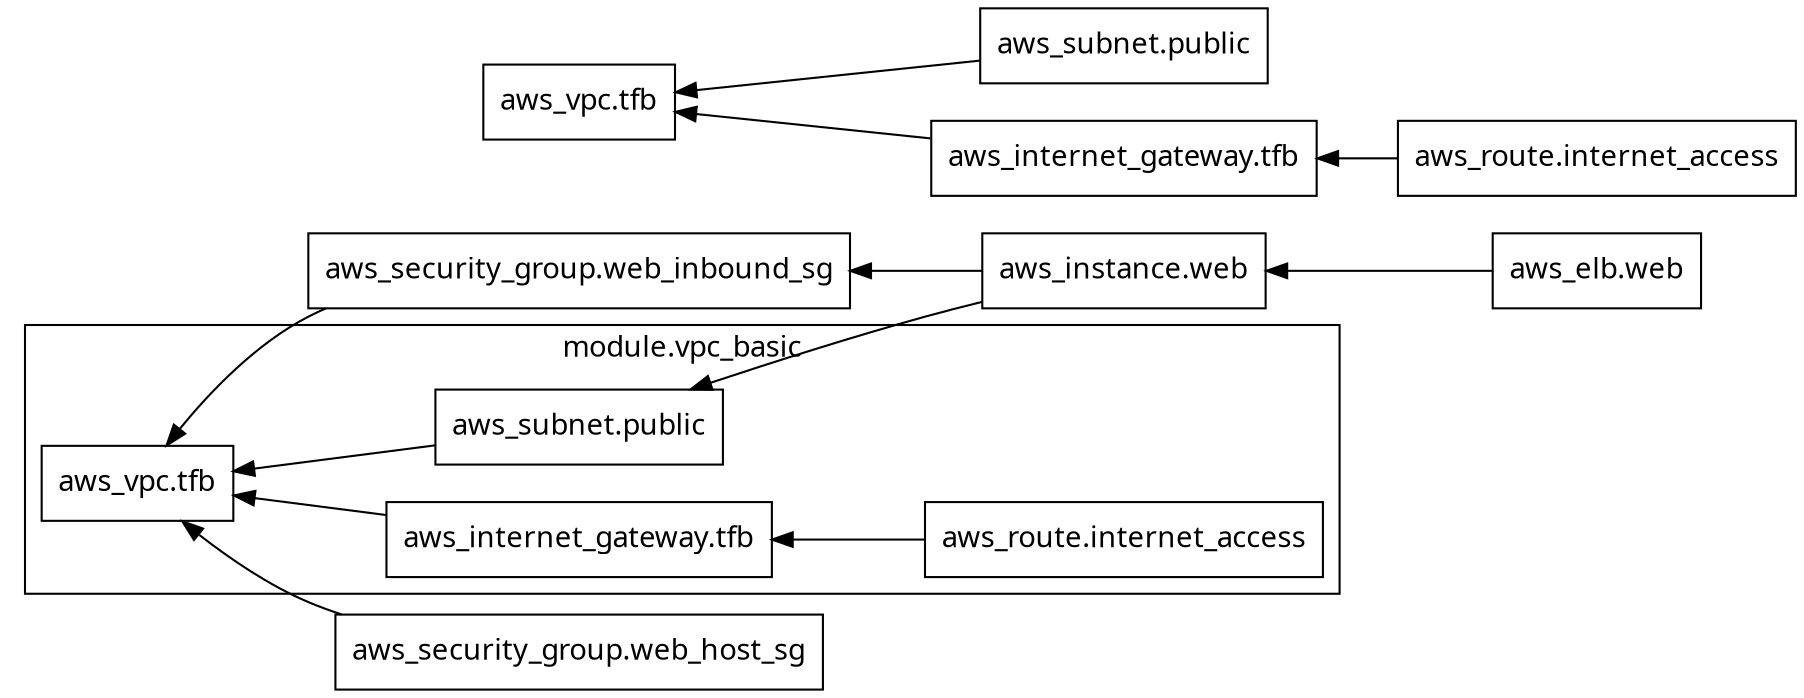 digraph G {
  rankdir = "RL";
  node [shape = rect, fontname = "sans-serif"];
  "aws_elb.web" [label="aws_elb.web"];
  "aws_instance.web" [label="aws_instance.web"];
  "aws_internet_gateway.tfb" [label="aws_internet_gateway.tfb"];
  "aws_route.internet_access" [label="aws_route.internet_access"];
  "aws_security_group.web_host_sg" [label="aws_security_group.web_host_sg"];
  "aws_security_group.web_inbound_sg" [label="aws_security_group.web_inbound_sg"];
  "aws_subnet.public" [label="aws_subnet.public"];
  "aws_vpc.tfb" [label="aws_vpc.tfb"];
  subgraph "cluster_module.vpc_basic" {
    label = "module.vpc_basic"
    fontname = "sans-serif"
    "module.vpc_basic.aws_internet_gateway.tfb" [label="aws_internet_gateway.tfb"];
    "module.vpc_basic.aws_route.internet_access" [label="aws_route.internet_access"];
    "module.vpc_basic.aws_subnet.public" [label="aws_subnet.public"];
    "module.vpc_basic.aws_vpc.tfb" [label="aws_vpc.tfb"];
  }
  "aws_elb.web" -> "aws_instance.web";
  "aws_instance.web" -> "aws_security_group.web_inbound_sg";
  "aws_instance.web" -> "module.vpc_basic.aws_subnet.public";
  "aws_internet_gateway.tfb" -> "aws_vpc.tfb";
  "aws_route.internet_access" -> "aws_internet_gateway.tfb";
  "aws_security_group.web_host_sg" -> "module.vpc_basic.aws_vpc.tfb";
  "aws_security_group.web_inbound_sg" -> "module.vpc_basic.aws_vpc.tfb";
  "aws_subnet.public" -> "aws_vpc.tfb";
  "module.vpc_basic.aws_internet_gateway.tfb" -> "module.vpc_basic.aws_vpc.tfb";
  "module.vpc_basic.aws_route.internet_access" -> "module.vpc_basic.aws_internet_gateway.tfb";
  "module.vpc_basic.aws_subnet.public" -> "module.vpc_basic.aws_vpc.tfb";
}

